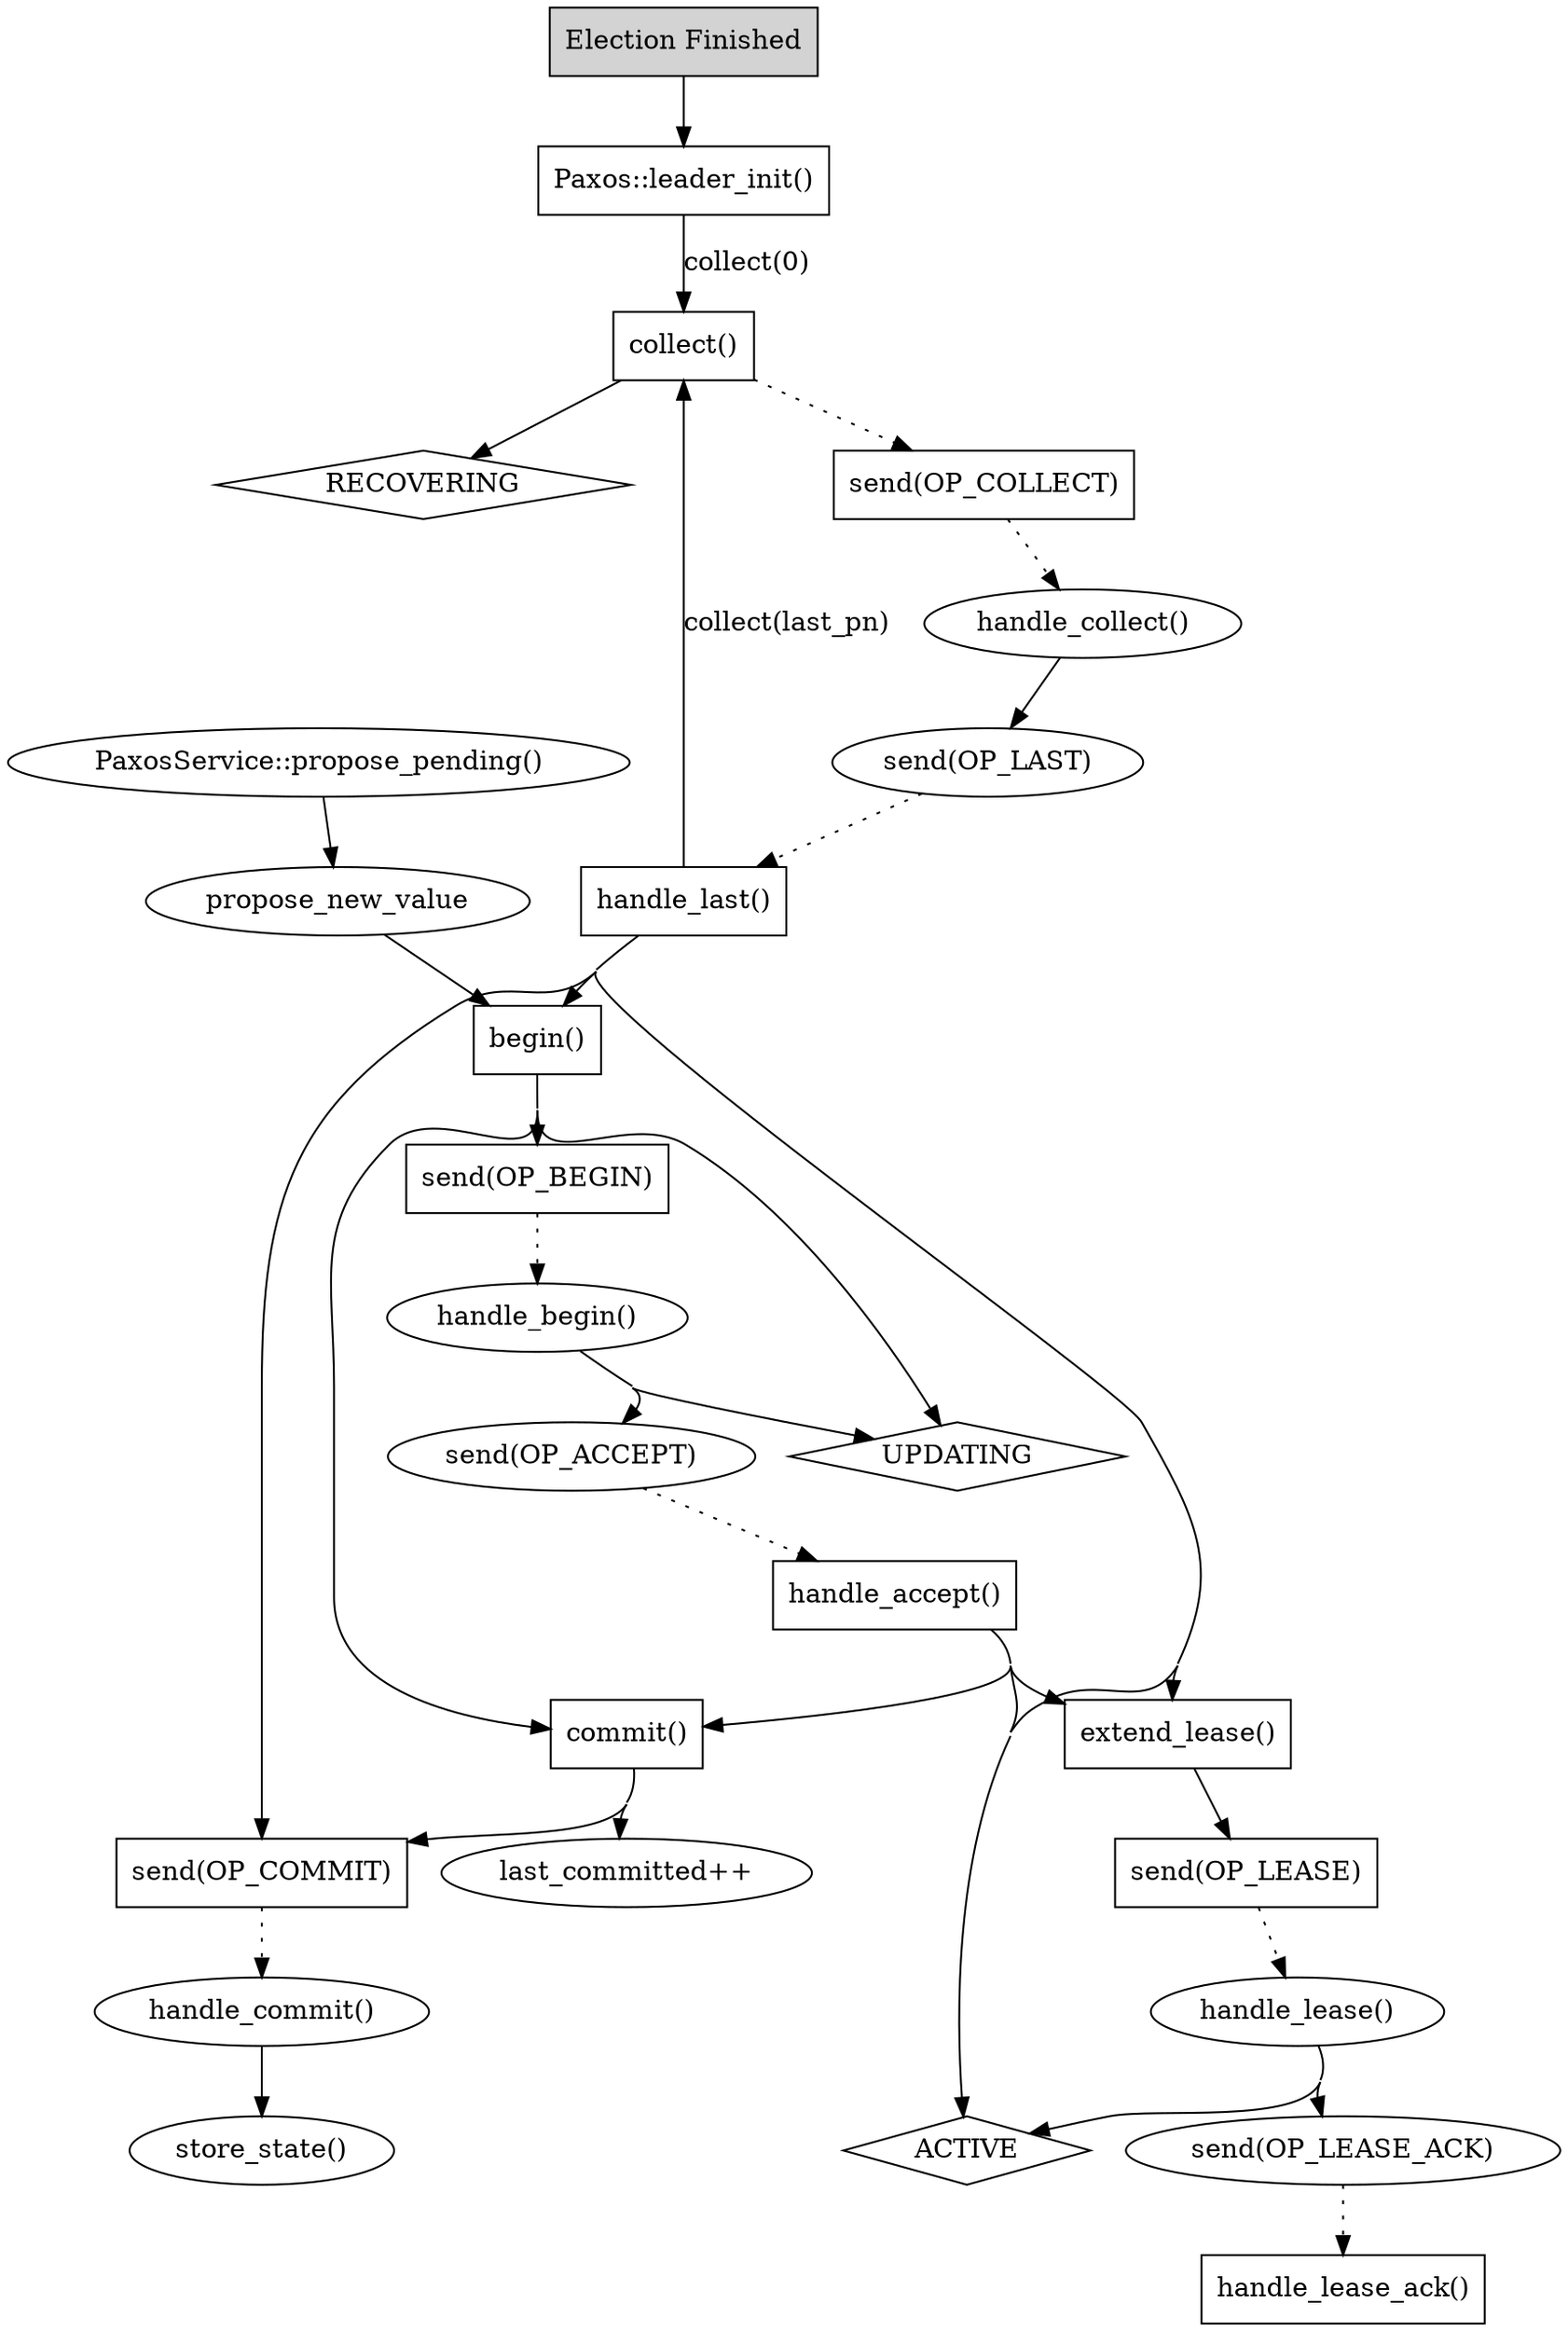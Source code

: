 digraph Paxos {
  concentrate=true
//  subgraph cluster0 {
    collect -> state_recovering;
    collect -> send_mmp_collect -> handle_collect [style=dotted];
    handle_collect -> send_mmp_last;
    send_mmp_last -> handle_last [style=dotted];
    handle_last -> collect [label="collect(last_pn)"];
    handle_last -> send_mmp_commit;
    handle_last -> state_active;
    handle_last -> begin;
    handle_last -> extend_lease;

//    color=grey;
//    style=filled;
//    label="Post-Election call chain";
//  }

  election_finished -> leader_init;
  leader_init -> collect [label="collect(0)"];
  send_mmp_commit -> handle_commit [style=dotted];

  begin -> state_updating;
  begin -> send_mmp_begin;
  begin -> commit;

  send_mmp_begin -> handle_begin [style=dotted];
  handle_begin -> state_updating;
  handle_begin -> send_mmp_accept;
  send_mmp_accept -> handle_accept [style=dotted];

  handle_accept -> extend_lease;
  handle_accept -> state_active;
  handle_accept -> commit;

  extend_lease -> send_mmp_lease;
  send_mmp_lease -> handle_lease [style=dotted];
  handle_lease -> state_active;
  handle_lease -> send_mmp_lease_ack;
  send_mmp_lease_ack -> handle_lease_ack [style=dotted];

  commit -> send_mmp_commit;
  commit -> "last_committed++" [shape=box];
  send_mmp_commit -> handle_commit [style=dotted];

  handle_commit -> store_state;

  propose_pending -> propose_new_value;
  propose_new_value -> begin;

  election_finished [label="Election Finished", shape=box, bgcolor=grey, style=filled];
  collect	    [label="collect()", shape=box];
  commit	    [label="commit()", shape=box];
  begin		    [label="begin()", shape=box];
  extend_lease	    [label="extend_lease()", shape=box];
  store_state	    [label="store_state()"]; // peon

  propose_pending   [label="PaxosService::propose_pending()"];
  propose_new_value [label="propose_new_value"];

  send_mmp_collect  [label="send(OP_COLLECT)", shape=box];
  send_mmp_last	    [label="send(OP_LAST)"];
  send_mmp_commit   [label="send(OP_COMMIT)", shape=box];
  send_mmp_begin    [label="send(OP_BEGIN)", shape=box];
  send_mmp_accept   [label="send(OP_ACCEPT)"];
  send_mmp_lease    [label="send(OP_LEASE)", shape=box];
  send_mmp_lease_ack [label="send(OP_LEASE_ACK)"];

  handle_collect    [label="handle_collect()"];
  handle_last	    [label="handle_last()", shape=box];
  handle_begin	    [label="handle_begin()"];
  handle_accept	    [label="handle_accept()", shape=box];
  handle_lease	    [label="handle_lease()"];
  handle_lease_ack  [label="handle_lease_ack()", shape=box];
  handle_commit	    [label="handle_commit()"];

  leader_init	    [label="Paxos::leader_init()", shape=box];

  state_recovering  [label="RECOVERING", shape=diamond];
  state_active	    [label="ACTIVE", shape=diamond];
  state_updating    [label="UPDATING", shape=diamond];
}
